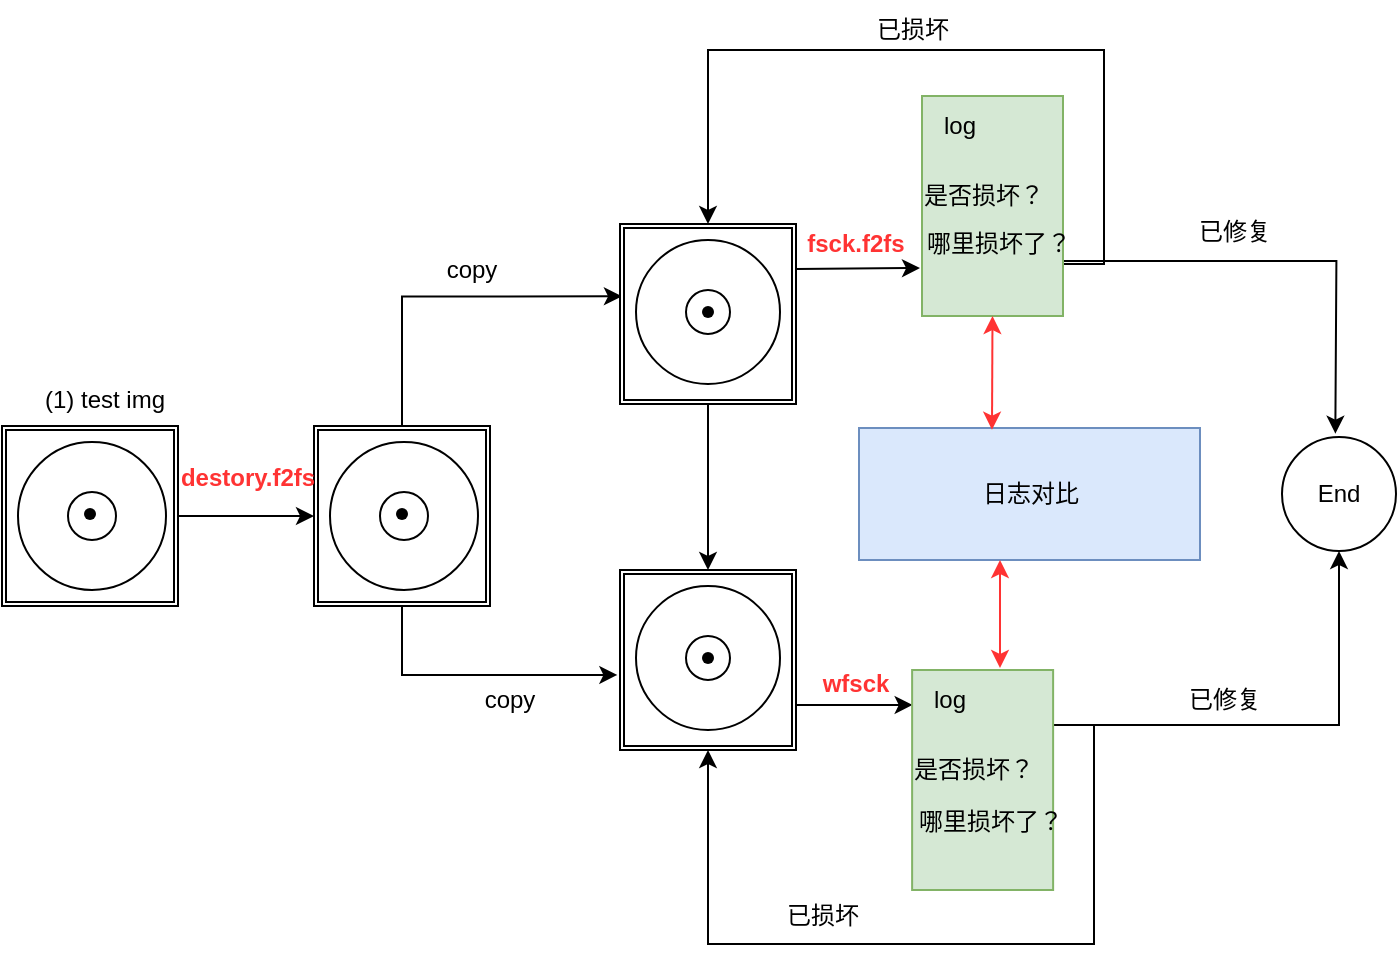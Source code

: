 <mxfile version="21.3.7" type="github">
  <diagram name="第 1 页" id="EHXTolBYuzt5w7eDIZGG">
    <mxGraphModel dx="724" dy="-3150" grid="1" gridSize="10" guides="1" tooltips="1" connect="1" arrows="1" fold="1" page="1" pageScale="1" pageWidth="827" pageHeight="1169" math="0" shadow="0">
      <root>
        <mxCell id="0" />
        <mxCell id="1" parent="0" />
        <mxCell id="6oYDELLah9-QZFzylWVl-1" style="edgeStyle=orthogonalEdgeStyle;rounded=0;orthogonalLoop=1;jettySize=auto;html=1;exitX=0.5;exitY=0;exitDx=0;exitDy=0;entryX=0.011;entryY=0.402;entryDx=0;entryDy=0;entryPerimeter=0;" edge="1" parent="1" source="6oYDELLah9-QZFzylWVl-36" target="6oYDELLah9-QZFzylWVl-8">
          <mxGeometry relative="1" as="geometry" />
        </mxCell>
        <mxCell id="6oYDELLah9-QZFzylWVl-2" style="edgeStyle=orthogonalEdgeStyle;rounded=0;orthogonalLoop=1;jettySize=auto;html=1;exitX=1;exitY=0.5;exitDx=0;exitDy=0;entryX=0;entryY=0.5;entryDx=0;entryDy=0;" edge="1" parent="1" source="6oYDELLah9-QZFzylWVl-3" target="6oYDELLah9-QZFzylWVl-36">
          <mxGeometry relative="1" as="geometry" />
        </mxCell>
        <mxCell id="6oYDELLah9-QZFzylWVl-3" value="" style="shape=ext;double=1;rounded=0;whiteSpace=wrap;html=1;" vertex="1" parent="1">
          <mxGeometry x="30" y="3913" width="88" height="90" as="geometry" />
        </mxCell>
        <mxCell id="6oYDELLah9-QZFzylWVl-4" value="" style="verticalLabelPosition=bottom;verticalAlign=top;html=1;shape=mxgraph.basic.donut;dx=25;" vertex="1" parent="1">
          <mxGeometry x="38" y="3921" width="74" height="74" as="geometry" />
        </mxCell>
        <mxCell id="6oYDELLah9-QZFzylWVl-5" value="" style="shape=waypoint;sketch=0;fillStyle=solid;size=6;pointerEvents=1;points=[];fillColor=none;resizable=0;rotatable=0;perimeter=centerPerimeter;snapToPoint=1;" vertex="1" parent="1">
          <mxGeometry x="64" y="3947" width="20" height="20" as="geometry" />
        </mxCell>
        <mxCell id="6oYDELLah9-QZFzylWVl-6" style="edgeStyle=orthogonalEdgeStyle;rounded=0;orthogonalLoop=1;jettySize=auto;html=1;entryX=0.5;entryY=0;entryDx=0;entryDy=0;" edge="1" parent="1" source="6oYDELLah9-QZFzylWVl-8" target="6oYDELLah9-QZFzylWVl-12">
          <mxGeometry relative="1" as="geometry" />
        </mxCell>
        <mxCell id="6oYDELLah9-QZFzylWVl-7" style="edgeStyle=orthogonalEdgeStyle;rounded=0;orthogonalLoop=1;jettySize=auto;html=1;exitX=1;exitY=0.25;exitDx=0;exitDy=0;" edge="1" parent="1" source="6oYDELLah9-QZFzylWVl-8">
          <mxGeometry relative="1" as="geometry">
            <mxPoint x="489" y="3834" as="targetPoint" />
          </mxGeometry>
        </mxCell>
        <mxCell id="6oYDELLah9-QZFzylWVl-8" value="" style="shape=ext;double=1;rounded=0;whiteSpace=wrap;html=1;" vertex="1" parent="1">
          <mxGeometry x="339" y="3812" width="88" height="90" as="geometry" />
        </mxCell>
        <mxCell id="6oYDELLah9-QZFzylWVl-9" value="" style="verticalLabelPosition=bottom;verticalAlign=top;html=1;shape=mxgraph.basic.donut;dx=25;" vertex="1" parent="1">
          <mxGeometry x="347" y="3820" width="72" height="72" as="geometry" />
        </mxCell>
        <mxCell id="6oYDELLah9-QZFzylWVl-10" value="" style="shape=waypoint;sketch=0;fillStyle=solid;size=6;pointerEvents=1;points=[];fillColor=none;resizable=0;rotatable=0;perimeter=centerPerimeter;snapToPoint=1;" vertex="1" parent="1">
          <mxGeometry x="373" y="3846" width="20" height="20" as="geometry" />
        </mxCell>
        <mxCell id="6oYDELLah9-QZFzylWVl-11" style="edgeStyle=orthogonalEdgeStyle;rounded=0;orthogonalLoop=1;jettySize=auto;html=1;exitX=1;exitY=0.75;exitDx=0;exitDy=0;entryX=0.188;entryY=0.583;entryDx=0;entryDy=0;entryPerimeter=0;" edge="1" parent="1" source="6oYDELLah9-QZFzylWVl-12" target="6oYDELLah9-QZFzylWVl-23">
          <mxGeometry relative="1" as="geometry" />
        </mxCell>
        <mxCell id="6oYDELLah9-QZFzylWVl-12" value="" style="shape=ext;double=1;rounded=0;whiteSpace=wrap;html=1;" vertex="1" parent="1">
          <mxGeometry x="339" y="3985" width="88" height="90" as="geometry" />
        </mxCell>
        <mxCell id="6oYDELLah9-QZFzylWVl-13" value="" style="verticalLabelPosition=bottom;verticalAlign=top;html=1;shape=mxgraph.basic.donut;dx=25;" vertex="1" parent="1">
          <mxGeometry x="347" y="3993" width="72" height="72" as="geometry" />
        </mxCell>
        <mxCell id="6oYDELLah9-QZFzylWVl-14" value="" style="shape=waypoint;sketch=0;fillStyle=solid;size=6;pointerEvents=1;points=[];fillColor=none;resizable=0;rotatable=0;perimeter=centerPerimeter;snapToPoint=1;" vertex="1" parent="1">
          <mxGeometry x="373" y="4019" width="20" height="20" as="geometry" />
        </mxCell>
        <mxCell id="6oYDELLah9-QZFzylWVl-15" style="edgeStyle=orthogonalEdgeStyle;rounded=0;orthogonalLoop=1;jettySize=auto;html=1;exitX=1;exitY=0.5;exitDx=0;exitDy=0;entryX=0.5;entryY=0;entryDx=0;entryDy=0;" edge="1" parent="1" source="6oYDELLah9-QZFzylWVl-17" target="6oYDELLah9-QZFzylWVl-8">
          <mxGeometry relative="1" as="geometry">
            <Array as="points">
              <mxPoint x="561" y="3832" />
              <mxPoint x="581" y="3832" />
              <mxPoint x="581" y="3725" />
              <mxPoint x="383" y="3725" />
            </Array>
          </mxGeometry>
        </mxCell>
        <mxCell id="6oYDELLah9-QZFzylWVl-16" style="edgeStyle=orthogonalEdgeStyle;rounded=0;orthogonalLoop=1;jettySize=auto;html=1;exitX=1;exitY=0.75;exitDx=0;exitDy=0;" edge="1" parent="1" source="6oYDELLah9-QZFzylWVl-17">
          <mxGeometry relative="1" as="geometry">
            <mxPoint x="696.667" y="3916.833" as="targetPoint" />
          </mxGeometry>
        </mxCell>
        <mxCell id="6oYDELLah9-QZFzylWVl-17" value="" style="rounded=0;whiteSpace=wrap;html=1;fillColor=#d5e8d4;strokeColor=#82b366;" vertex="1" parent="1">
          <mxGeometry x="490" y="3748" width="70.5" height="110" as="geometry" />
        </mxCell>
        <mxCell id="6oYDELLah9-QZFzylWVl-18" value="log" style="text;html=1;strokeColor=none;fillColor=none;align=center;verticalAlign=middle;whiteSpace=wrap;rounded=0;" vertex="1" parent="1">
          <mxGeometry x="479" y="3748" width="60" height="30" as="geometry" />
        </mxCell>
        <mxCell id="6oYDELLah9-QZFzylWVl-19" value="是否损坏？" style="text;html=1;strokeColor=none;fillColor=none;align=center;verticalAlign=middle;whiteSpace=wrap;rounded=0;" vertex="1" parent="1">
          <mxGeometry x="486" y="3783" width="69.62" height="30" as="geometry" />
        </mxCell>
        <mxCell id="6oYDELLah9-QZFzylWVl-20" style="edgeStyle=orthogonalEdgeStyle;rounded=0;orthogonalLoop=1;jettySize=auto;html=1;exitX=1;exitY=0.25;exitDx=0;exitDy=0;entryX=0.5;entryY=1;entryDx=0;entryDy=0;" edge="1" parent="1" source="6oYDELLah9-QZFzylWVl-22" target="6oYDELLah9-QZFzylWVl-12">
          <mxGeometry relative="1" as="geometry">
            <Array as="points">
              <mxPoint x="576" y="4063" />
              <mxPoint x="576" y="4172" />
              <mxPoint x="383" y="4172" />
            </Array>
          </mxGeometry>
        </mxCell>
        <mxCell id="6oYDELLah9-QZFzylWVl-21" style="edgeStyle=orthogonalEdgeStyle;rounded=0;orthogonalLoop=1;jettySize=auto;html=1;exitX=1;exitY=0.25;exitDx=0;exitDy=0;entryX=0.5;entryY=1;entryDx=0;entryDy=0;" edge="1" parent="1" source="6oYDELLah9-QZFzylWVl-22" target="6oYDELLah9-QZFzylWVl-27">
          <mxGeometry relative="1" as="geometry" />
        </mxCell>
        <mxCell id="6oYDELLah9-QZFzylWVl-22" value="" style="rounded=0;whiteSpace=wrap;html=1;fillColor=#d5e8d4;strokeColor=#82b366;" vertex="1" parent="1">
          <mxGeometry x="485.06" y="4035" width="70.5" height="110" as="geometry" />
        </mxCell>
        <mxCell id="6oYDELLah9-QZFzylWVl-23" value="log" style="text;html=1;strokeColor=none;fillColor=none;align=center;verticalAlign=middle;whiteSpace=wrap;rounded=0;" vertex="1" parent="1">
          <mxGeometry x="474.06" y="4035" width="60" height="30" as="geometry" />
        </mxCell>
        <mxCell id="6oYDELLah9-QZFzylWVl-24" value="是否损坏？" style="text;html=1;strokeColor=none;fillColor=none;align=center;verticalAlign=middle;whiteSpace=wrap;rounded=0;" vertex="1" parent="1">
          <mxGeometry x="481.06" y="4070" width="69.62" height="30" as="geometry" />
        </mxCell>
        <mxCell id="6oYDELLah9-QZFzylWVl-25" value="哪里损坏了？" style="text;html=1;strokeColor=none;fillColor=none;align=center;verticalAlign=middle;whiteSpace=wrap;rounded=0;" vertex="1" parent="1">
          <mxGeometry x="480.75" y="4096" width="86.81" height="30" as="geometry" />
        </mxCell>
        <mxCell id="6oYDELLah9-QZFzylWVl-26" value="日志对比" style="rounded=0;whiteSpace=wrap;html=1;fillColor=#dae8fc;strokeColor=#6c8ebf;" vertex="1" parent="1">
          <mxGeometry x="458.5" y="3914" width="170.5" height="66" as="geometry" />
        </mxCell>
        <mxCell id="6oYDELLah9-QZFzylWVl-27" value="End" style="ellipse;whiteSpace=wrap;html=1;aspect=fixed;" vertex="1" parent="1">
          <mxGeometry x="670" y="3918.5" width="57" height="57" as="geometry" />
        </mxCell>
        <mxCell id="6oYDELLah9-QZFzylWVl-28" value="(1) test img" style="text;html=1;strokeColor=none;fillColor=none;align=center;verticalAlign=middle;whiteSpace=wrap;rounded=0;" vertex="1" parent="1">
          <mxGeometry x="40" y="3886" width="83" height="28" as="geometry" />
        </mxCell>
        <mxCell id="6oYDELLah9-QZFzylWVl-29" value="copy" style="text;html=1;strokeColor=none;fillColor=none;align=center;verticalAlign=middle;whiteSpace=wrap;rounded=0;" vertex="1" parent="1">
          <mxGeometry x="235.25" y="3820" width="60" height="30" as="geometry" />
        </mxCell>
        <mxCell id="6oYDELLah9-QZFzylWVl-30" value="&lt;font color=&quot;#ff3333&quot;&gt;fsck.f2fs&lt;/font&gt;" style="text;html=1;strokeColor=none;fillColor=none;align=center;verticalAlign=middle;whiteSpace=wrap;rounded=0;fontStyle=1" vertex="1" parent="1">
          <mxGeometry x="427" y="3807" width="60" height="30" as="geometry" />
        </mxCell>
        <mxCell id="6oYDELLah9-QZFzylWVl-31" value="wfsck" style="text;html=1;strokeColor=none;fillColor=none;align=center;verticalAlign=middle;whiteSpace=wrap;rounded=0;fontStyle=1;fontColor=#FF3333;" vertex="1" parent="1">
          <mxGeometry x="427" y="4027" width="60" height="30" as="geometry" />
        </mxCell>
        <mxCell id="6oYDELLah9-QZFzylWVl-32" value="已损坏" style="text;html=1;strokeColor=none;fillColor=none;align=center;verticalAlign=middle;whiteSpace=wrap;rounded=0;" vertex="1" parent="1">
          <mxGeometry x="448" y="3700" width="75" height="30" as="geometry" />
        </mxCell>
        <mxCell id="6oYDELLah9-QZFzylWVl-33" value="已修复" style="text;html=1;strokeColor=none;fillColor=none;align=center;verticalAlign=middle;whiteSpace=wrap;rounded=0;" vertex="1" parent="1">
          <mxGeometry x="609" y="3801" width="75" height="30" as="geometry" />
        </mxCell>
        <mxCell id="6oYDELLah9-QZFzylWVl-34" value="已修复" style="text;html=1;strokeColor=none;fillColor=none;align=center;verticalAlign=middle;whiteSpace=wrap;rounded=0;" vertex="1" parent="1">
          <mxGeometry x="604" y="4035" width="75" height="30" as="geometry" />
        </mxCell>
        <mxCell id="6oYDELLah9-QZFzylWVl-35" style="edgeStyle=orthogonalEdgeStyle;rounded=0;orthogonalLoop=1;jettySize=auto;html=1;exitX=0.5;exitY=1;exitDx=0;exitDy=0;entryX=-0.015;entryY=0.583;entryDx=0;entryDy=0;entryPerimeter=0;" edge="1" parent="1" source="6oYDELLah9-QZFzylWVl-36" target="6oYDELLah9-QZFzylWVl-12">
          <mxGeometry relative="1" as="geometry" />
        </mxCell>
        <mxCell id="6oYDELLah9-QZFzylWVl-36" value="" style="shape=ext;double=1;rounded=0;whiteSpace=wrap;html=1;" vertex="1" parent="1">
          <mxGeometry x="186" y="3913" width="88" height="90" as="geometry" />
        </mxCell>
        <mxCell id="6oYDELLah9-QZFzylWVl-37" value="" style="verticalLabelPosition=bottom;verticalAlign=top;html=1;shape=mxgraph.basic.donut;dx=25;" vertex="1" parent="1">
          <mxGeometry x="194" y="3921" width="74" height="74" as="geometry" />
        </mxCell>
        <mxCell id="6oYDELLah9-QZFzylWVl-38" value="" style="shape=waypoint;sketch=0;fillStyle=solid;size=6;pointerEvents=1;points=[];fillColor=none;resizable=0;rotatable=0;perimeter=centerPerimeter;snapToPoint=1;" vertex="1" parent="1">
          <mxGeometry x="220" y="3947" width="20" height="20" as="geometry" />
        </mxCell>
        <mxCell id="6oYDELLah9-QZFzylWVl-39" value="&lt;b&gt;&lt;font color=&quot;#ff3333&quot;&gt;destory.f2fs&lt;/font&gt;&lt;/b&gt;" style="text;html=1;strokeColor=none;fillColor=none;align=center;verticalAlign=middle;whiteSpace=wrap;rounded=0;" vertex="1" parent="1">
          <mxGeometry x="123" y="3924" width="60" height="30" as="geometry" />
        </mxCell>
        <mxCell id="6oYDELLah9-QZFzylWVl-40" value="copy" style="text;html=1;strokeColor=none;fillColor=none;align=center;verticalAlign=middle;whiteSpace=wrap;rounded=0;" vertex="1" parent="1">
          <mxGeometry x="253.57" y="4035" width="60" height="30" as="geometry" />
        </mxCell>
        <mxCell id="6oYDELLah9-QZFzylWVl-41" value="" style="endArrow=classic;startArrow=classic;html=1;rounded=0;entryX=0.5;entryY=1;entryDx=0;entryDy=0;exitX=0.39;exitY=0.013;exitDx=0;exitDy=0;exitPerimeter=0;strokeColor=#FF3333;" edge="1" parent="1" source="6oYDELLah9-QZFzylWVl-26" target="6oYDELLah9-QZFzylWVl-17">
          <mxGeometry width="50" height="50" relative="1" as="geometry">
            <mxPoint x="491" y="3937" as="sourcePoint" />
            <mxPoint x="541" y="3887" as="targetPoint" />
          </mxGeometry>
        </mxCell>
        <mxCell id="6oYDELLah9-QZFzylWVl-42" value="" style="endArrow=classic;startArrow=classic;html=1;rounded=0;entryX=0.5;entryY=1;entryDx=0;entryDy=0;strokeColor=#FF3333;" edge="1" parent="1">
          <mxGeometry width="50" height="50" relative="1" as="geometry">
            <mxPoint x="529" y="4034" as="sourcePoint" />
            <mxPoint x="529" y="3980" as="targetPoint" />
          </mxGeometry>
        </mxCell>
        <mxCell id="6oYDELLah9-QZFzylWVl-43" value="已损坏" style="text;html=1;strokeColor=none;fillColor=none;align=center;verticalAlign=middle;whiteSpace=wrap;rounded=0;" vertex="1" parent="1">
          <mxGeometry x="402.5" y="4143" width="75" height="30" as="geometry" />
        </mxCell>
        <mxCell id="6oYDELLah9-QZFzylWVl-44" value="哪里损坏了？" style="text;html=1;strokeColor=none;fillColor=none;align=center;verticalAlign=middle;whiteSpace=wrap;rounded=0;" vertex="1" parent="1">
          <mxGeometry x="485.06" y="3807" width="86.81" height="30" as="geometry" />
        </mxCell>
      </root>
    </mxGraphModel>
  </diagram>
</mxfile>
